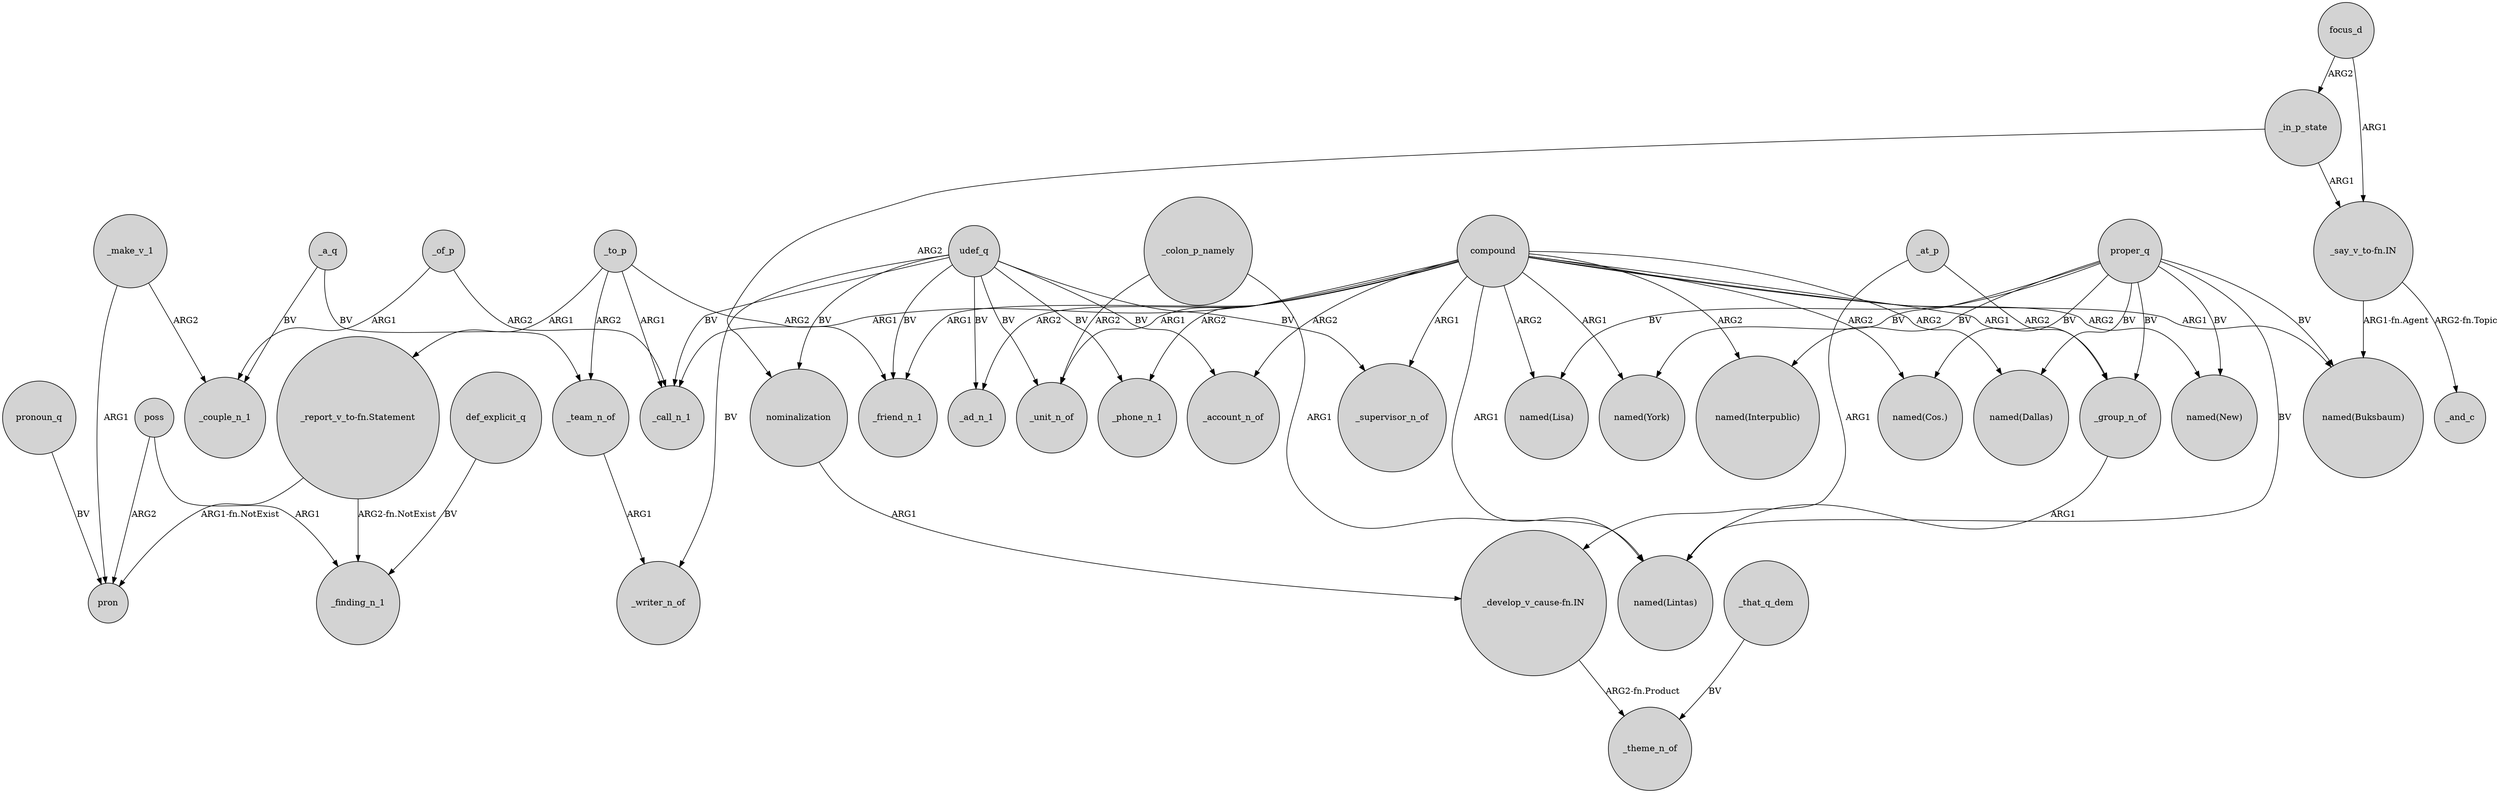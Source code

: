 digraph {
	node [shape=circle style=filled]
	"_say_v_to-fn.IN" -> "named(Buksbaum)" [label="ARG1-fn.Agent"]
	_to_p -> _friend_n_1 [label=ARG2]
	proper_q -> "named(Interpublic)" [label=BV]
	_of_p -> _couple_n_1 [label=ARG1]
	udef_q -> _writer_n_of [label=BV]
	"_report_v_to-fn.Statement" -> _finding_n_1 [label="ARG2-fn.NotExist"]
	compound -> "named(New)" [label=ARG2]
	compound -> _ad_n_1 [label=ARG2]
	poss -> pron [label=ARG2]
	_group_n_of -> "named(Lintas)" [label=ARG1]
	poss -> _finding_n_1 [label=ARG1]
	compound -> _unit_n_of [label=ARG1]
	proper_q -> "named(New)" [label=BV]
	compound -> _supervisor_n_of [label=ARG1]
	udef_q -> _call_n_1 [label=BV]
	_a_q -> _team_n_of [label=BV]
	udef_q -> _unit_n_of [label=BV]
	nominalization -> "_develop_v_cause-fn.IN" [label=ARG1]
	focus_d -> _in_p_state [label=ARG2]
	_a_q -> _couple_n_1 [label=BV]
	_of_p -> _call_n_1 [label=ARG2]
	_that_q_dem -> _theme_n_of [label=BV]
	udef_q -> _supervisor_n_of [label=BV]
	_to_p -> _call_n_1 [label=ARG1]
	proper_q -> "named(Cos.)" [label=BV]
	compound -> "named(Buksbaum)" [label=ARG1]
	proper_q -> "named(Buksbaum)" [label=BV]
	proper_q -> "named(Lisa)" [label=BV]
	compound -> _phone_n_1 [label=ARG2]
	compound -> "named(Interpublic)" [label=ARG2]
	"_report_v_to-fn.Statement" -> pron [label="ARG1-fn.NotExist"]
	_to_p -> _team_n_of [label=ARG2]
	_make_v_1 -> _couple_n_1 [label=ARG2]
	def_explicit_q -> _finding_n_1 [label=BV]
	pronoun_q -> pron [label=BV]
	compound -> "named(York)" [label=ARG1]
	_at_p -> _group_n_of [label=ARG2]
	compound -> "named(Lisa)" [label=ARG2]
	_make_v_1 -> pron [label=ARG1]
	"_say_v_to-fn.IN" -> _and_c [label="ARG2-fn.Topic"]
	compound -> _account_n_of [label=ARG2]
	_at_p -> "_develop_v_cause-fn.IN" [label=ARG1]
	udef_q -> _account_n_of [label=BV]
	_in_p_state -> nominalization [label=ARG2]
	compound -> "named(Dallas)" [label=ARG2]
	udef_q -> nominalization [label=BV]
	udef_q -> _ad_n_1 [label=BV]
	udef_q -> _friend_n_1 [label=BV]
	_to_p -> "_report_v_to-fn.Statement" [label=ARG1]
	proper_q -> _group_n_of [label=BV]
	proper_q -> "named(Dallas)" [label=BV]
	compound -> _call_n_1 [label=ARG1]
	compound -> "named(Cos.)" [label=ARG2]
	proper_q -> "named(York)" [label=BV]
	udef_q -> _phone_n_1 [label=BV]
	proper_q -> "named(Lintas)" [label=BV]
	_team_n_of -> _writer_n_of [label=ARG1]
	"_develop_v_cause-fn.IN" -> _theme_n_of [label="ARG2-fn.Product"]
	compound -> _group_n_of [label=ARG1]
	_colon_p_namely -> _unit_n_of [label=ARG2]
	_in_p_state -> "_say_v_to-fn.IN" [label=ARG1]
	compound -> _friend_n_1 [label=ARG1]
	focus_d -> "_say_v_to-fn.IN" [label=ARG1]
	_colon_p_namely -> "named(Lintas)" [label=ARG1]
	compound -> "named(Lintas)" [label=ARG1]
}
